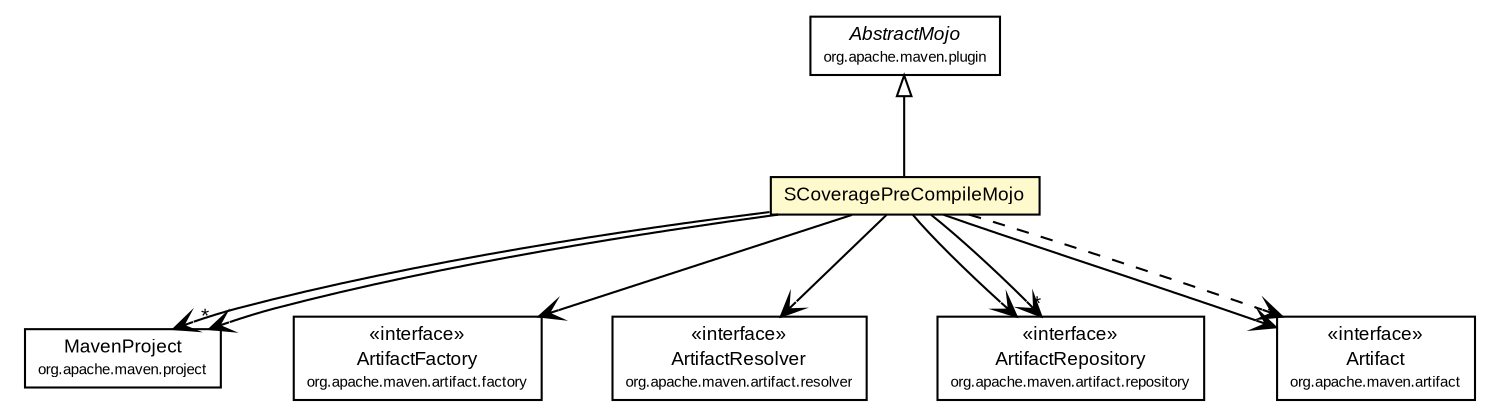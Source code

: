 #!/usr/local/bin/dot
#
# Class diagram 
# Generated by UMLGraph version R5_6-24-gf6e263 (http://www.umlgraph.org/)
#

digraph G {
	edge [fontname="arial",fontsize=10,labelfontname="arial",labelfontsize=10];
	node [fontname="arial",fontsize=10,shape=plaintext];
	nodesep=0.25;
	ranksep=0.5;
	// org.scoverage.plugin.SCoveragePreCompileMojo
	c102 [label=<<table title="org.scoverage.plugin.SCoveragePreCompileMojo" border="0" cellborder="1" cellspacing="0" cellpadding="2" port="p" bgcolor="lemonChiffon" href="./SCoveragePreCompileMojo.html">
		<tr><td><table border="0" cellspacing="0" cellpadding="1">
<tr><td align="center" balign="center"> SCoveragePreCompileMojo </td></tr>
		</table></td></tr>
		</table>>, URL="./SCoveragePreCompileMojo.html", fontname="arial", fontcolor="black", fontsize=9.0];
	//org.scoverage.plugin.SCoveragePreCompileMojo extends org.apache.maven.plugin.AbstractMojo
	c106:p -> c102:p [dir=back,arrowtail=empty];
	// org.scoverage.plugin.SCoveragePreCompileMojo NAVASSOC org.apache.maven.project.MavenProject
	c102:p -> c107:p [taillabel="", label="", headlabel="", fontname="arial", fontcolor="black", fontsize=10.0, color="black", arrowhead=open];
	// org.scoverage.plugin.SCoveragePreCompileMojo NAVASSOC org.apache.maven.project.MavenProject
	c102:p -> c107:p [taillabel="", label="", headlabel="*", fontname="arial", fontcolor="black", fontsize=10.0, color="black", arrowhead=open];
	// org.scoverage.plugin.SCoveragePreCompileMojo NAVASSOC org.apache.maven.artifact.factory.ArtifactFactory
	c102:p -> c109:p [taillabel="", label="", headlabel="", fontname="arial", fontcolor="black", fontsize=10.0, color="black", arrowhead=open];
	// org.scoverage.plugin.SCoveragePreCompileMojo NAVASSOC org.apache.maven.artifact.resolver.ArtifactResolver
	c102:p -> c111:p [taillabel="", label="", headlabel="", fontname="arial", fontcolor="black", fontsize=10.0, color="black", arrowhead=open];
	// org.scoverage.plugin.SCoveragePreCompileMojo NAVASSOC org.apache.maven.artifact.repository.ArtifactRepository
	c102:p -> c114:p [taillabel="", label="", headlabel="", fontname="arial", fontcolor="black", fontsize=10.0, color="black", arrowhead=open];
	// org.scoverage.plugin.SCoveragePreCompileMojo NAVASSOC org.apache.maven.artifact.repository.ArtifactRepository
	c102:p -> c114:p [taillabel="", label="", headlabel="*", fontname="arial", fontcolor="black", fontsize=10.0, color="black", arrowhead=open];
	// org.scoverage.plugin.SCoveragePreCompileMojo NAVASSOC org.apache.maven.artifact.Artifact
	c102:p -> c120:p [taillabel="", label="", headlabel="*", fontname="arial", fontcolor="black", fontsize=10.0, color="black", arrowhead=open];
	// org.scoverage.plugin.SCoveragePreCompileMojo DEPEND org.apache.maven.artifact.Artifact
	c102:p -> c120:p [taillabel="", label="", headlabel="", fontname="arial", fontcolor="black", fontsize=10.0, color="black", arrowhead=open, style=dashed];
	// org.apache.maven.artifact.repository.ArtifactRepository
	c114 [label=<<table title="org.apache.maven.artifact.repository.ArtifactRepository" border="0" cellborder="1" cellspacing="0" cellpadding="2" port="p">
		<tr><td><table border="0" cellspacing="0" cellpadding="1">
<tr><td align="center" balign="center"> &#171;interface&#187; </td></tr>
<tr><td align="center" balign="center"> ArtifactRepository </td></tr>
<tr><td align="center" balign="center"><font point-size="7.0"> org.apache.maven.artifact.repository </font></td></tr>
		</table></td></tr>
		</table>>, URL="null", fontname="arial", fontcolor="black", fontsize=9.0];
	// org.apache.maven.plugin.AbstractMojo
	c106 [label=<<table title="org.apache.maven.plugin.AbstractMojo" border="0" cellborder="1" cellspacing="0" cellpadding="2" port="p" href="http://maven.apache.org/ref/2.2.1/maven-plugin-api/apidocs/org/apache/maven/plugin/AbstractMojo.html">
		<tr><td><table border="0" cellspacing="0" cellpadding="1">
<tr><td align="center" balign="center"><font face="arial italic"> AbstractMojo </font></td></tr>
<tr><td align="center" balign="center"><font point-size="7.0"> org.apache.maven.plugin </font></td></tr>
		</table></td></tr>
		</table>>, URL="http://maven.apache.org/ref/2.2.1/maven-plugin-api/apidocs/org/apache/maven/plugin/AbstractMojo.html", fontname="arial", fontcolor="black", fontsize=9.0];
	// org.apache.maven.artifact.Artifact
	c120 [label=<<table title="org.apache.maven.artifact.Artifact" border="0" cellborder="1" cellspacing="0" cellpadding="2" port="p">
		<tr><td><table border="0" cellspacing="0" cellpadding="1">
<tr><td align="center" balign="center"> &#171;interface&#187; </td></tr>
<tr><td align="center" balign="center"> Artifact </td></tr>
<tr><td align="center" balign="center"><font point-size="7.0"> org.apache.maven.artifact </font></td></tr>
		</table></td></tr>
		</table>>, URL="null", fontname="arial", fontcolor="black", fontsize=9.0];
	// org.apache.maven.project.MavenProject
	c107 [label=<<table title="org.apache.maven.project.MavenProject" border="0" cellborder="1" cellspacing="0" cellpadding="2" port="p">
		<tr><td><table border="0" cellspacing="0" cellpadding="1">
<tr><td align="center" balign="center"> MavenProject </td></tr>
<tr><td align="center" balign="center"><font point-size="7.0"> org.apache.maven.project </font></td></tr>
		</table></td></tr>
		</table>>, URL="null", fontname="arial", fontcolor="black", fontsize=9.0];
	// org.apache.maven.artifact.resolver.ArtifactResolver
	c111 [label=<<table title="org.apache.maven.artifact.resolver.ArtifactResolver" border="0" cellborder="1" cellspacing="0" cellpadding="2" port="p">
		<tr><td><table border="0" cellspacing="0" cellpadding="1">
<tr><td align="center" balign="center"> &#171;interface&#187; </td></tr>
<tr><td align="center" balign="center"> ArtifactResolver </td></tr>
<tr><td align="center" balign="center"><font point-size="7.0"> org.apache.maven.artifact.resolver </font></td></tr>
		</table></td></tr>
		</table>>, URL="null", fontname="arial", fontcolor="black", fontsize=9.0];
	// org.apache.maven.artifact.factory.ArtifactFactory
	c109 [label=<<table title="org.apache.maven.artifact.factory.ArtifactFactory" border="0" cellborder="1" cellspacing="0" cellpadding="2" port="p">
		<tr><td><table border="0" cellspacing="0" cellpadding="1">
<tr><td align="center" balign="center"> &#171;interface&#187; </td></tr>
<tr><td align="center" balign="center"> ArtifactFactory </td></tr>
<tr><td align="center" balign="center"><font point-size="7.0"> org.apache.maven.artifact.factory </font></td></tr>
		</table></td></tr>
		</table>>, URL="null", fontname="arial", fontcolor="black", fontsize=9.0];
}


